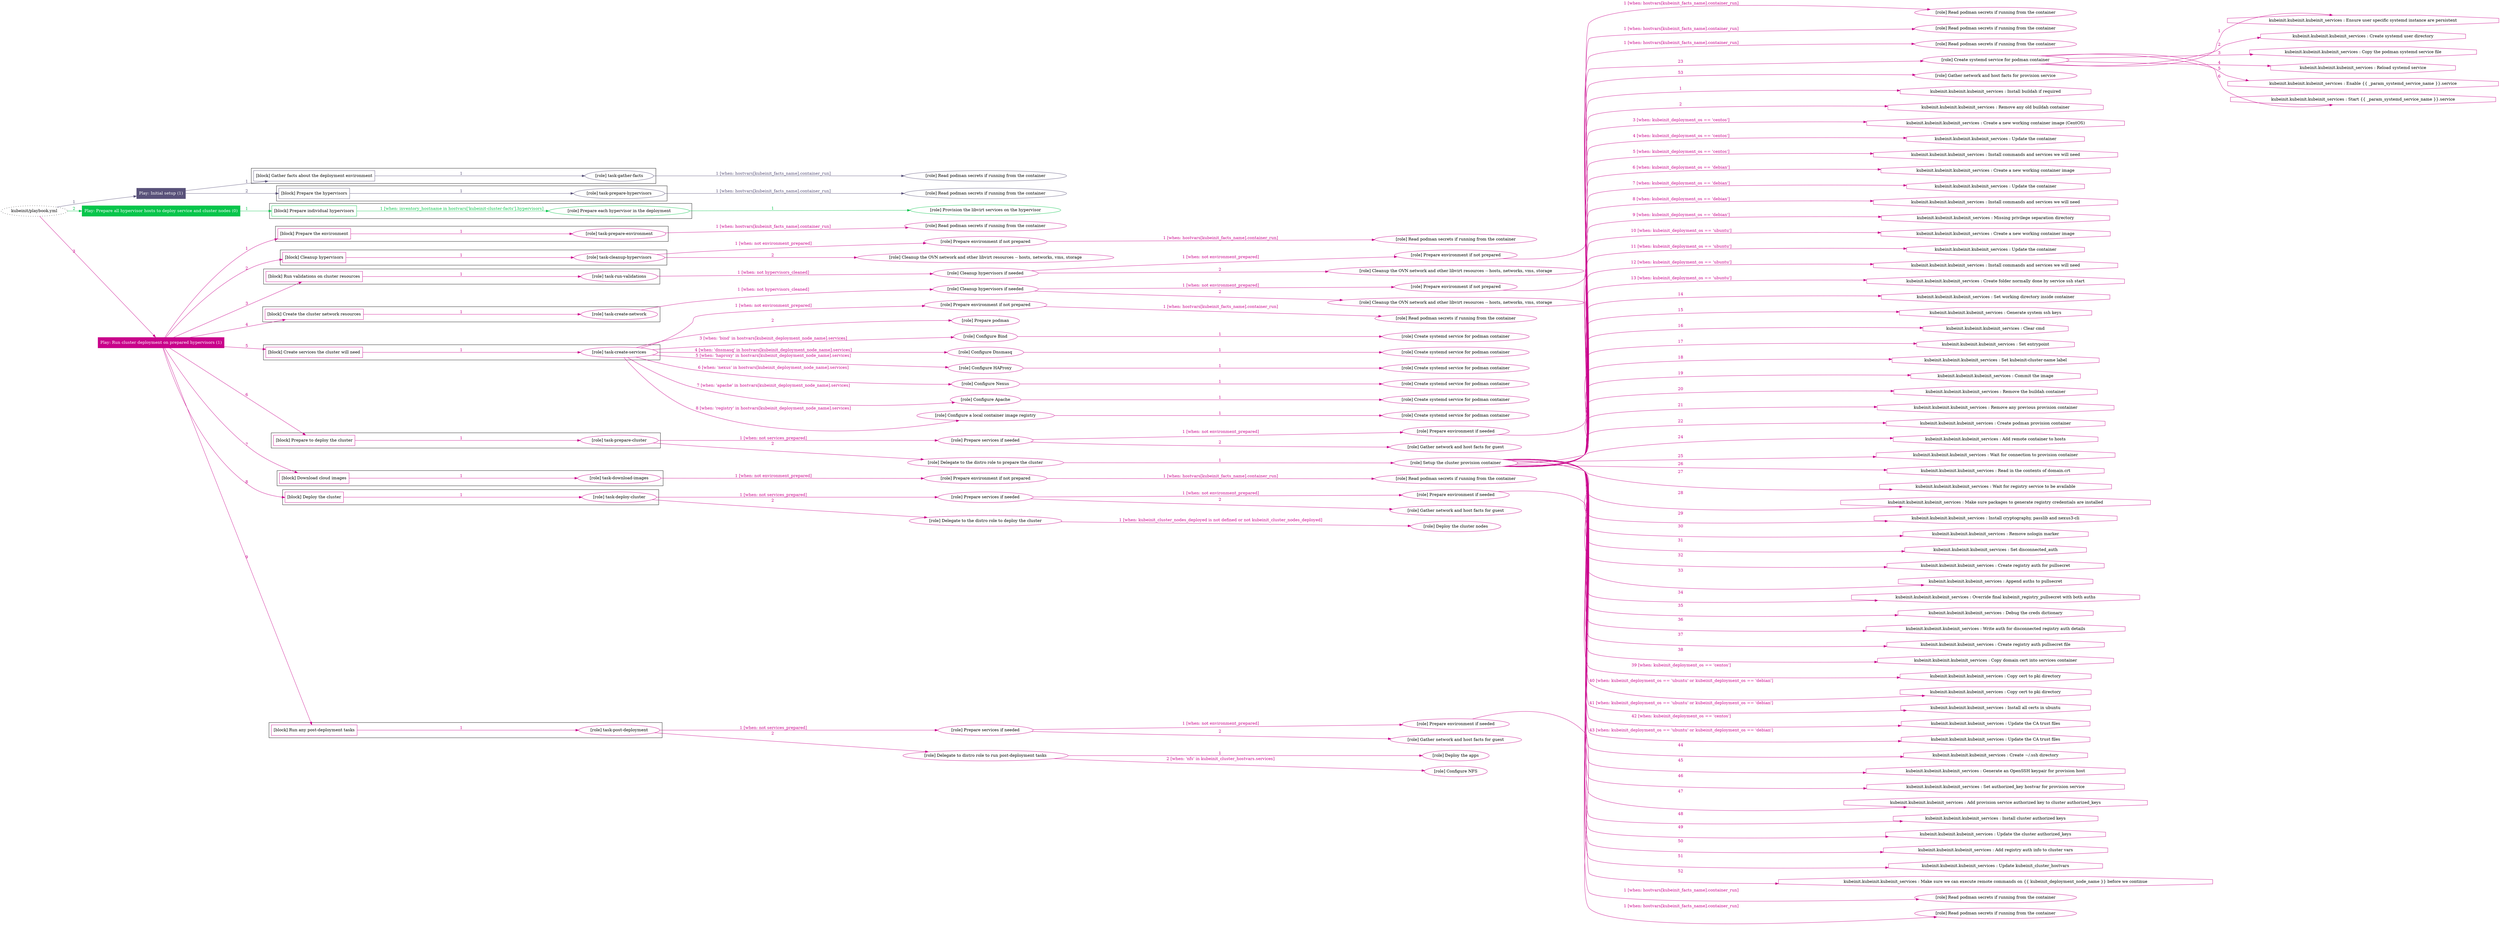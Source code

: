 digraph {
	graph [concentrate=true ordering=in rankdir=LR ratio=fill]
	edge [esep=5 sep=10]
	"kubeinit/playbook.yml" [id=root_node style=dotted]
	play_e8acb71a [label="Play: Initial setup (1)" color="#59527a" fontcolor="#ffffff" id=play_e8acb71a shape=box style=filled tooltip=localhost]
	"kubeinit/playbook.yml" -> play_e8acb71a [label="1 " color="#59527a" fontcolor="#59527a" id=edge_04ae79e9 labeltooltip="1 " tooltip="1 "]
	subgraph "Read podman secrets if running from the container" {
		role_85c085fc [label="[role] Read podman secrets if running from the container" color="#59527a" id=role_85c085fc tooltip="Read podman secrets if running from the container"]
	}
	subgraph "task-gather-facts" {
		role_94cef62d [label="[role] task-gather-facts" color="#59527a" id=role_94cef62d tooltip="task-gather-facts"]
		role_94cef62d -> role_85c085fc [label="1 [when: hostvars[kubeinit_facts_name].container_run]" color="#59527a" fontcolor="#59527a" id=edge_5eecfd73 labeltooltip="1 [when: hostvars[kubeinit_facts_name].container_run]" tooltip="1 [when: hostvars[kubeinit_facts_name].container_run]"]
	}
	subgraph "Read podman secrets if running from the container" {
		role_99d5c5dd [label="[role] Read podman secrets if running from the container" color="#59527a" id=role_99d5c5dd tooltip="Read podman secrets if running from the container"]
	}
	subgraph "task-prepare-hypervisors" {
		role_8ceea29d [label="[role] task-prepare-hypervisors" color="#59527a" id=role_8ceea29d tooltip="task-prepare-hypervisors"]
		role_8ceea29d -> role_99d5c5dd [label="1 [when: hostvars[kubeinit_facts_name].container_run]" color="#59527a" fontcolor="#59527a" id=edge_d8c82029 labeltooltip="1 [when: hostvars[kubeinit_facts_name].container_run]" tooltip="1 [when: hostvars[kubeinit_facts_name].container_run]"]
	}
	subgraph "Play: Initial setup (1)" {
		play_e8acb71a -> block_34f27c77 [label=1 color="#59527a" fontcolor="#59527a" id=edge_5ed94fa2 labeltooltip=1 tooltip=1]
		subgraph cluster_block_34f27c77 {
			block_34f27c77 [label="[block] Gather facts about the deployment environment" color="#59527a" id=block_34f27c77 labeltooltip="Gather facts about the deployment environment" shape=box tooltip="Gather facts about the deployment environment"]
			block_34f27c77 -> role_94cef62d [label="1 " color="#59527a" fontcolor="#59527a" id=edge_db95bc30 labeltooltip="1 " tooltip="1 "]
		}
		play_e8acb71a -> block_07ed4324 [label=2 color="#59527a" fontcolor="#59527a" id=edge_5781eea0 labeltooltip=2 tooltip=2]
		subgraph cluster_block_07ed4324 {
			block_07ed4324 [label="[block] Prepare the hypervisors" color="#59527a" id=block_07ed4324 labeltooltip="Prepare the hypervisors" shape=box tooltip="Prepare the hypervisors"]
			block_07ed4324 -> role_8ceea29d [label="1 " color="#59527a" fontcolor="#59527a" id=edge_f6cc3fe9 labeltooltip="1 " tooltip="1 "]
		}
	}
	play_34bfaa2c [label="Play: Prepare all hypervisor hosts to deploy service and cluster nodes (0)" color="#07c54b" fontcolor="#ffffff" id=play_34bfaa2c shape=box style=filled tooltip="Play: Prepare all hypervisor hosts to deploy service and cluster nodes (0)"]
	"kubeinit/playbook.yml" -> play_34bfaa2c [label="2 " color="#07c54b" fontcolor="#07c54b" id=edge_0a5e6252 labeltooltip="2 " tooltip="2 "]
	subgraph "Provision the libvirt services on the hypervisor" {
		role_d6852730 [label="[role] Provision the libvirt services on the hypervisor" color="#07c54b" id=role_d6852730 tooltip="Provision the libvirt services on the hypervisor"]
	}
	subgraph "Prepare each hypervisor in the deployment" {
		role_37b4a822 [label="[role] Prepare each hypervisor in the deployment" color="#07c54b" id=role_37b4a822 tooltip="Prepare each hypervisor in the deployment"]
		role_37b4a822 -> role_d6852730 [label="1 " color="#07c54b" fontcolor="#07c54b" id=edge_d224082a labeltooltip="1 " tooltip="1 "]
	}
	subgraph "Play: Prepare all hypervisor hosts to deploy service and cluster nodes (0)" {
		play_34bfaa2c -> block_7f827567 [label=1 color="#07c54b" fontcolor="#07c54b" id=edge_8710c0f6 labeltooltip=1 tooltip=1]
		subgraph cluster_block_7f827567 {
			block_7f827567 [label="[block] Prepare individual hypervisors" color="#07c54b" id=block_7f827567 labeltooltip="Prepare individual hypervisors" shape=box tooltip="Prepare individual hypervisors"]
			block_7f827567 -> role_37b4a822 [label="1 [when: inventory_hostname in hostvars['kubeinit-cluster-facts'].hypervisors]" color="#07c54b" fontcolor="#07c54b" id=edge_b2012b34 labeltooltip="1 [when: inventory_hostname in hostvars['kubeinit-cluster-facts'].hypervisors]" tooltip="1 [when: inventory_hostname in hostvars['kubeinit-cluster-facts'].hypervisors]"]
		}
	}
	play_af6c6b44 [label="Play: Run cluster deployment on prepared hypervisors (1)" color="#c9038b" fontcolor="#ffffff" id=play_af6c6b44 shape=box style=filled tooltip=localhost]
	"kubeinit/playbook.yml" -> play_af6c6b44 [label="3 " color="#c9038b" fontcolor="#c9038b" id=edge_c3f3e25e labeltooltip="3 " tooltip="3 "]
	subgraph "Read podman secrets if running from the container" {
		role_37390d2e [label="[role] Read podman secrets if running from the container" color="#c9038b" id=role_37390d2e tooltip="Read podman secrets if running from the container"]
	}
	subgraph "task-prepare-environment" {
		role_90fa77bb [label="[role] task-prepare-environment" color="#c9038b" id=role_90fa77bb tooltip="task-prepare-environment"]
		role_90fa77bb -> role_37390d2e [label="1 [when: hostvars[kubeinit_facts_name].container_run]" color="#c9038b" fontcolor="#c9038b" id=edge_22d18e8d labeltooltip="1 [when: hostvars[kubeinit_facts_name].container_run]" tooltip="1 [when: hostvars[kubeinit_facts_name].container_run]"]
	}
	subgraph "Read podman secrets if running from the container" {
		role_6ac1695d [label="[role] Read podman secrets if running from the container" color="#c9038b" id=role_6ac1695d tooltip="Read podman secrets if running from the container"]
	}
	subgraph "Prepare environment if not prepared" {
		role_6205f753 [label="[role] Prepare environment if not prepared" color="#c9038b" id=role_6205f753 tooltip="Prepare environment if not prepared"]
		role_6205f753 -> role_6ac1695d [label="1 [when: hostvars[kubeinit_facts_name].container_run]" color="#c9038b" fontcolor="#c9038b" id=edge_e0bcb2d9 labeltooltip="1 [when: hostvars[kubeinit_facts_name].container_run]" tooltip="1 [when: hostvars[kubeinit_facts_name].container_run]"]
	}
	subgraph "Cleanup the OVN network and other libvirt resources -- hosts, networks, vms, storage" {
		role_aeb2d9cd [label="[role] Cleanup the OVN network and other libvirt resources -- hosts, networks, vms, storage" color="#c9038b" id=role_aeb2d9cd tooltip="Cleanup the OVN network and other libvirt resources -- hosts, networks, vms, storage"]
	}
	subgraph "task-cleanup-hypervisors" {
		role_a46d7058 [label="[role] task-cleanup-hypervisors" color="#c9038b" id=role_a46d7058 tooltip="task-cleanup-hypervisors"]
		role_a46d7058 -> role_6205f753 [label="1 [when: not environment_prepared]" color="#c9038b" fontcolor="#c9038b" id=edge_0cc5b506 labeltooltip="1 [when: not environment_prepared]" tooltip="1 [when: not environment_prepared]"]
		role_a46d7058 -> role_aeb2d9cd [label="2 " color="#c9038b" fontcolor="#c9038b" id=edge_3ece6f90 labeltooltip="2 " tooltip="2 "]
	}
	subgraph "Read podman secrets if running from the container" {
		role_a3939759 [label="[role] Read podman secrets if running from the container" color="#c9038b" id=role_a3939759 tooltip="Read podman secrets if running from the container"]
	}
	subgraph "Prepare environment if not prepared" {
		role_d9c60e5e [label="[role] Prepare environment if not prepared" color="#c9038b" id=role_d9c60e5e tooltip="Prepare environment if not prepared"]
		role_d9c60e5e -> role_a3939759 [label="1 [when: hostvars[kubeinit_facts_name].container_run]" color="#c9038b" fontcolor="#c9038b" id=edge_a1fd4cf3 labeltooltip="1 [when: hostvars[kubeinit_facts_name].container_run]" tooltip="1 [when: hostvars[kubeinit_facts_name].container_run]"]
	}
	subgraph "Cleanup the OVN network and other libvirt resources -- hosts, networks, vms, storage" {
		role_27f74be9 [label="[role] Cleanup the OVN network and other libvirt resources -- hosts, networks, vms, storage" color="#c9038b" id=role_27f74be9 tooltip="Cleanup the OVN network and other libvirt resources -- hosts, networks, vms, storage"]
	}
	subgraph "Cleanup hypervisors if needed" {
		role_e98f654a [label="[role] Cleanup hypervisors if needed" color="#c9038b" id=role_e98f654a tooltip="Cleanup hypervisors if needed"]
		role_e98f654a -> role_d9c60e5e [label="1 [when: not environment_prepared]" color="#c9038b" fontcolor="#c9038b" id=edge_9669085c labeltooltip="1 [when: not environment_prepared]" tooltip="1 [when: not environment_prepared]"]
		role_e98f654a -> role_27f74be9 [label="2 " color="#c9038b" fontcolor="#c9038b" id=edge_de8b7333 labeltooltip="2 " tooltip="2 "]
	}
	subgraph "task-run-validations" {
		role_d861fd20 [label="[role] task-run-validations" color="#c9038b" id=role_d861fd20 tooltip="task-run-validations"]
		role_d861fd20 -> role_e98f654a [label="1 [when: not hypervisors_cleaned]" color="#c9038b" fontcolor="#c9038b" id=edge_3f388830 labeltooltip="1 [when: not hypervisors_cleaned]" tooltip="1 [when: not hypervisors_cleaned]"]
	}
	subgraph "Read podman secrets if running from the container" {
		role_8753cb2b [label="[role] Read podman secrets if running from the container" color="#c9038b" id=role_8753cb2b tooltip="Read podman secrets if running from the container"]
	}
	subgraph "Prepare environment if not prepared" {
		role_11c1c342 [label="[role] Prepare environment if not prepared" color="#c9038b" id=role_11c1c342 tooltip="Prepare environment if not prepared"]
		role_11c1c342 -> role_8753cb2b [label="1 [when: hostvars[kubeinit_facts_name].container_run]" color="#c9038b" fontcolor="#c9038b" id=edge_dcea5d7b labeltooltip="1 [when: hostvars[kubeinit_facts_name].container_run]" tooltip="1 [when: hostvars[kubeinit_facts_name].container_run]"]
	}
	subgraph "Cleanup the OVN network and other libvirt resources -- hosts, networks, vms, storage" {
		role_5ddd9bc1 [label="[role] Cleanup the OVN network and other libvirt resources -- hosts, networks, vms, storage" color="#c9038b" id=role_5ddd9bc1 tooltip="Cleanup the OVN network and other libvirt resources -- hosts, networks, vms, storage"]
	}
	subgraph "Cleanup hypervisors if needed" {
		role_5e28c09a [label="[role] Cleanup hypervisors if needed" color="#c9038b" id=role_5e28c09a tooltip="Cleanup hypervisors if needed"]
		role_5e28c09a -> role_11c1c342 [label="1 [when: not environment_prepared]" color="#c9038b" fontcolor="#c9038b" id=edge_d017c93f labeltooltip="1 [when: not environment_prepared]" tooltip="1 [when: not environment_prepared]"]
		role_5e28c09a -> role_5ddd9bc1 [label="2 " color="#c9038b" fontcolor="#c9038b" id=edge_60d4c4f6 labeltooltip="2 " tooltip="2 "]
	}
	subgraph "task-create-network" {
		role_61317350 [label="[role] task-create-network" color="#c9038b" id=role_61317350 tooltip="task-create-network"]
		role_61317350 -> role_5e28c09a [label="1 [when: not hypervisors_cleaned]" color="#c9038b" fontcolor="#c9038b" id=edge_e0d0697d labeltooltip="1 [when: not hypervisors_cleaned]" tooltip="1 [when: not hypervisors_cleaned]"]
	}
	subgraph "Read podman secrets if running from the container" {
		role_cddbc033 [label="[role] Read podman secrets if running from the container" color="#c9038b" id=role_cddbc033 tooltip="Read podman secrets if running from the container"]
	}
	subgraph "Prepare environment if not prepared" {
		role_843cee05 [label="[role] Prepare environment if not prepared" color="#c9038b" id=role_843cee05 tooltip="Prepare environment if not prepared"]
		role_843cee05 -> role_cddbc033 [label="1 [when: hostvars[kubeinit_facts_name].container_run]" color="#c9038b" fontcolor="#c9038b" id=edge_19054285 labeltooltip="1 [when: hostvars[kubeinit_facts_name].container_run]" tooltip="1 [when: hostvars[kubeinit_facts_name].container_run]"]
	}
	subgraph "Prepare podman" {
		role_7d4770b9 [label="[role] Prepare podman" color="#c9038b" id=role_7d4770b9 tooltip="Prepare podman"]
	}
	subgraph "Create systemd service for podman container" {
		role_8b667b24 [label="[role] Create systemd service for podman container" color="#c9038b" id=role_8b667b24 tooltip="Create systemd service for podman container"]
	}
	subgraph "Configure Bind" {
		role_4481ee04 [label="[role] Configure Bind" color="#c9038b" id=role_4481ee04 tooltip="Configure Bind"]
		role_4481ee04 -> role_8b667b24 [label="1 " color="#c9038b" fontcolor="#c9038b" id=edge_4c59a0f2 labeltooltip="1 " tooltip="1 "]
	}
	subgraph "Create systemd service for podman container" {
		role_9cd488ee [label="[role] Create systemd service for podman container" color="#c9038b" id=role_9cd488ee tooltip="Create systemd service for podman container"]
	}
	subgraph "Configure Dnsmasq" {
		role_2404c897 [label="[role] Configure Dnsmasq" color="#c9038b" id=role_2404c897 tooltip="Configure Dnsmasq"]
		role_2404c897 -> role_9cd488ee [label="1 " color="#c9038b" fontcolor="#c9038b" id=edge_92769777 labeltooltip="1 " tooltip="1 "]
	}
	subgraph "Create systemd service for podman container" {
		role_7915685e [label="[role] Create systemd service for podman container" color="#c9038b" id=role_7915685e tooltip="Create systemd service for podman container"]
	}
	subgraph "Configure HAProxy" {
		role_b7b61ef8 [label="[role] Configure HAProxy" color="#c9038b" id=role_b7b61ef8 tooltip="Configure HAProxy"]
		role_b7b61ef8 -> role_7915685e [label="1 " color="#c9038b" fontcolor="#c9038b" id=edge_cb78e465 labeltooltip="1 " tooltip="1 "]
	}
	subgraph "Create systemd service for podman container" {
		role_cafef977 [label="[role] Create systemd service for podman container" color="#c9038b" id=role_cafef977 tooltip="Create systemd service for podman container"]
	}
	subgraph "Configure Nexus" {
		role_2f4d854b [label="[role] Configure Nexus" color="#c9038b" id=role_2f4d854b tooltip="Configure Nexus"]
		role_2f4d854b -> role_cafef977 [label="1 " color="#c9038b" fontcolor="#c9038b" id=edge_6e447ded labeltooltip="1 " tooltip="1 "]
	}
	subgraph "Create systemd service for podman container" {
		role_9b9634dd [label="[role] Create systemd service for podman container" color="#c9038b" id=role_9b9634dd tooltip="Create systemd service for podman container"]
	}
	subgraph "Configure Apache" {
		role_63d225cb [label="[role] Configure Apache" color="#c9038b" id=role_63d225cb tooltip="Configure Apache"]
		role_63d225cb -> role_9b9634dd [label="1 " color="#c9038b" fontcolor="#c9038b" id=edge_f562800a labeltooltip="1 " tooltip="1 "]
	}
	subgraph "Create systemd service for podman container" {
		role_3e86bbdf [label="[role] Create systemd service for podman container" color="#c9038b" id=role_3e86bbdf tooltip="Create systemd service for podman container"]
	}
	subgraph "Configure a local container image registry" {
		role_c14e3bfc [label="[role] Configure a local container image registry" color="#c9038b" id=role_c14e3bfc tooltip="Configure a local container image registry"]
		role_c14e3bfc -> role_3e86bbdf [label="1 " color="#c9038b" fontcolor="#c9038b" id=edge_0a752f1c labeltooltip="1 " tooltip="1 "]
	}
	subgraph "task-create-services" {
		role_3c91cd4d [label="[role] task-create-services" color="#c9038b" id=role_3c91cd4d tooltip="task-create-services"]
		role_3c91cd4d -> role_843cee05 [label="1 [when: not environment_prepared]" color="#c9038b" fontcolor="#c9038b" id=edge_6baf8f7a labeltooltip="1 [when: not environment_prepared]" tooltip="1 [when: not environment_prepared]"]
		role_3c91cd4d -> role_7d4770b9 [label="2 " color="#c9038b" fontcolor="#c9038b" id=edge_9471d062 labeltooltip="2 " tooltip="2 "]
		role_3c91cd4d -> role_4481ee04 [label="3 [when: 'bind' in hostvars[kubeinit_deployment_node_name].services]" color="#c9038b" fontcolor="#c9038b" id=edge_2fd60490 labeltooltip="3 [when: 'bind' in hostvars[kubeinit_deployment_node_name].services]" tooltip="3 [when: 'bind' in hostvars[kubeinit_deployment_node_name].services]"]
		role_3c91cd4d -> role_2404c897 [label="4 [when: 'dnsmasq' in hostvars[kubeinit_deployment_node_name].services]" color="#c9038b" fontcolor="#c9038b" id=edge_b24af7c3 labeltooltip="4 [when: 'dnsmasq' in hostvars[kubeinit_deployment_node_name].services]" tooltip="4 [when: 'dnsmasq' in hostvars[kubeinit_deployment_node_name].services]"]
		role_3c91cd4d -> role_b7b61ef8 [label="5 [when: 'haproxy' in hostvars[kubeinit_deployment_node_name].services]" color="#c9038b" fontcolor="#c9038b" id=edge_8ce53206 labeltooltip="5 [when: 'haproxy' in hostvars[kubeinit_deployment_node_name].services]" tooltip="5 [when: 'haproxy' in hostvars[kubeinit_deployment_node_name].services]"]
		role_3c91cd4d -> role_2f4d854b [label="6 [when: 'nexus' in hostvars[kubeinit_deployment_node_name].services]" color="#c9038b" fontcolor="#c9038b" id=edge_519d42eb labeltooltip="6 [when: 'nexus' in hostvars[kubeinit_deployment_node_name].services]" tooltip="6 [when: 'nexus' in hostvars[kubeinit_deployment_node_name].services]"]
		role_3c91cd4d -> role_63d225cb [label="7 [when: 'apache' in hostvars[kubeinit_deployment_node_name].services]" color="#c9038b" fontcolor="#c9038b" id=edge_eeb60259 labeltooltip="7 [when: 'apache' in hostvars[kubeinit_deployment_node_name].services]" tooltip="7 [when: 'apache' in hostvars[kubeinit_deployment_node_name].services]"]
		role_3c91cd4d -> role_c14e3bfc [label="8 [when: 'registry' in hostvars[kubeinit_deployment_node_name].services]" color="#c9038b" fontcolor="#c9038b" id=edge_df0be862 labeltooltip="8 [when: 'registry' in hostvars[kubeinit_deployment_node_name].services]" tooltip="8 [when: 'registry' in hostvars[kubeinit_deployment_node_name].services]"]
	}
	subgraph "Read podman secrets if running from the container" {
		role_e5e3a44b [label="[role] Read podman secrets if running from the container" color="#c9038b" id=role_e5e3a44b tooltip="Read podman secrets if running from the container"]
	}
	subgraph "Prepare environment if needed" {
		role_a711c076 [label="[role] Prepare environment if needed" color="#c9038b" id=role_a711c076 tooltip="Prepare environment if needed"]
		role_a711c076 -> role_e5e3a44b [label="1 [when: hostvars[kubeinit_facts_name].container_run]" color="#c9038b" fontcolor="#c9038b" id=edge_77e9ff1e labeltooltip="1 [when: hostvars[kubeinit_facts_name].container_run]" tooltip="1 [when: hostvars[kubeinit_facts_name].container_run]"]
	}
	subgraph "Gather network and host facts for guest" {
		role_e992951e [label="[role] Gather network and host facts for guest" color="#c9038b" id=role_e992951e tooltip="Gather network and host facts for guest"]
	}
	subgraph "Prepare services if needed" {
		role_0e2b7358 [label="[role] Prepare services if needed" color="#c9038b" id=role_0e2b7358 tooltip="Prepare services if needed"]
		role_0e2b7358 -> role_a711c076 [label="1 [when: not environment_prepared]" color="#c9038b" fontcolor="#c9038b" id=edge_b86a7ae3 labeltooltip="1 [when: not environment_prepared]" tooltip="1 [when: not environment_prepared]"]
		role_0e2b7358 -> role_e992951e [label="2 " color="#c9038b" fontcolor="#c9038b" id=edge_2b7976de labeltooltip="2 " tooltip="2 "]
	}
	subgraph "Create systemd service for podman container" {
		role_f9f79404 [label="[role] Create systemd service for podman container" color="#c9038b" id=role_f9f79404 tooltip="Create systemd service for podman container"]
		task_cd39e658 [label="kubeinit.kubeinit.kubeinit_services : Ensure user specific systemd instance are persistent" color="#c9038b" id=task_cd39e658 shape=octagon tooltip="kubeinit.kubeinit.kubeinit_services : Ensure user specific systemd instance are persistent"]
		role_f9f79404 -> task_cd39e658 [label="1 " color="#c9038b" fontcolor="#c9038b" id=edge_8ab2af3e labeltooltip="1 " tooltip="1 "]
		task_205d893d [label="kubeinit.kubeinit.kubeinit_services : Create systemd user directory" color="#c9038b" id=task_205d893d shape=octagon tooltip="kubeinit.kubeinit.kubeinit_services : Create systemd user directory"]
		role_f9f79404 -> task_205d893d [label="2 " color="#c9038b" fontcolor="#c9038b" id=edge_ea5c8f35 labeltooltip="2 " tooltip="2 "]
		task_faa43059 [label="kubeinit.kubeinit.kubeinit_services : Copy the podman systemd service file" color="#c9038b" id=task_faa43059 shape=octagon tooltip="kubeinit.kubeinit.kubeinit_services : Copy the podman systemd service file"]
		role_f9f79404 -> task_faa43059 [label="3 " color="#c9038b" fontcolor="#c9038b" id=edge_2feae91c labeltooltip="3 " tooltip="3 "]
		task_145ed7c5 [label="kubeinit.kubeinit.kubeinit_services : Reload systemd service" color="#c9038b" id=task_145ed7c5 shape=octagon tooltip="kubeinit.kubeinit.kubeinit_services : Reload systemd service"]
		role_f9f79404 -> task_145ed7c5 [label="4 " color="#c9038b" fontcolor="#c9038b" id=edge_ab1855bd labeltooltip="4 " tooltip="4 "]
		task_df65b920 [label="kubeinit.kubeinit.kubeinit_services : Enable {{ _param_systemd_service_name }}.service" color="#c9038b" id=task_df65b920 shape=octagon tooltip="kubeinit.kubeinit.kubeinit_services : Enable {{ _param_systemd_service_name }}.service"]
		role_f9f79404 -> task_df65b920 [label="5 " color="#c9038b" fontcolor="#c9038b" id=edge_a747030b labeltooltip="5 " tooltip="5 "]
		task_301b86af [label="kubeinit.kubeinit.kubeinit_services : Start {{ _param_systemd_service_name }}.service" color="#c9038b" id=task_301b86af shape=octagon tooltip="kubeinit.kubeinit.kubeinit_services : Start {{ _param_systemd_service_name }}.service"]
		role_f9f79404 -> task_301b86af [label="6 " color="#c9038b" fontcolor="#c9038b" id=edge_d97087a1 labeltooltip="6 " tooltip="6 "]
	}
	subgraph "Gather network and host facts for provision service" {
		role_b4432d7b [label="[role] Gather network and host facts for provision service" color="#c9038b" id=role_b4432d7b tooltip="Gather network and host facts for provision service"]
	}
	subgraph "Setup the cluster provision container" {
		role_da38cc1d [label="[role] Setup the cluster provision container" color="#c9038b" id=role_da38cc1d tooltip="Setup the cluster provision container"]
		task_be903e0b [label="kubeinit.kubeinit.kubeinit_services : Install buildah if required" color="#c9038b" id=task_be903e0b shape=octagon tooltip="kubeinit.kubeinit.kubeinit_services : Install buildah if required"]
		role_da38cc1d -> task_be903e0b [label="1 " color="#c9038b" fontcolor="#c9038b" id=edge_7fb84418 labeltooltip="1 " tooltip="1 "]
		task_8dc65b99 [label="kubeinit.kubeinit.kubeinit_services : Remove any old buildah container" color="#c9038b" id=task_8dc65b99 shape=octagon tooltip="kubeinit.kubeinit.kubeinit_services : Remove any old buildah container"]
		role_da38cc1d -> task_8dc65b99 [label="2 " color="#c9038b" fontcolor="#c9038b" id=edge_f75f32d3 labeltooltip="2 " tooltip="2 "]
		task_b3ff3862 [label="kubeinit.kubeinit.kubeinit_services : Create a new working container image (CentOS)" color="#c9038b" id=task_b3ff3862 shape=octagon tooltip="kubeinit.kubeinit.kubeinit_services : Create a new working container image (CentOS)"]
		role_da38cc1d -> task_b3ff3862 [label="3 [when: kubeinit_deployment_os == 'centos']" color="#c9038b" fontcolor="#c9038b" id=edge_20a32a3f labeltooltip="3 [when: kubeinit_deployment_os == 'centos']" tooltip="3 [when: kubeinit_deployment_os == 'centos']"]
		task_67c78f25 [label="kubeinit.kubeinit.kubeinit_services : Update the container" color="#c9038b" id=task_67c78f25 shape=octagon tooltip="kubeinit.kubeinit.kubeinit_services : Update the container"]
		role_da38cc1d -> task_67c78f25 [label="4 [when: kubeinit_deployment_os == 'centos']" color="#c9038b" fontcolor="#c9038b" id=edge_df42ca97 labeltooltip="4 [when: kubeinit_deployment_os == 'centos']" tooltip="4 [when: kubeinit_deployment_os == 'centos']"]
		task_91bd52c9 [label="kubeinit.kubeinit.kubeinit_services : Install commands and services we will need" color="#c9038b" id=task_91bd52c9 shape=octagon tooltip="kubeinit.kubeinit.kubeinit_services : Install commands and services we will need"]
		role_da38cc1d -> task_91bd52c9 [label="5 [when: kubeinit_deployment_os == 'centos']" color="#c9038b" fontcolor="#c9038b" id=edge_794564ab labeltooltip="5 [when: kubeinit_deployment_os == 'centos']" tooltip="5 [when: kubeinit_deployment_os == 'centos']"]
		task_18e39732 [label="kubeinit.kubeinit.kubeinit_services : Create a new working container image" color="#c9038b" id=task_18e39732 shape=octagon tooltip="kubeinit.kubeinit.kubeinit_services : Create a new working container image"]
		role_da38cc1d -> task_18e39732 [label="6 [when: kubeinit_deployment_os == 'debian']" color="#c9038b" fontcolor="#c9038b" id=edge_c8d7001e labeltooltip="6 [when: kubeinit_deployment_os == 'debian']" tooltip="6 [when: kubeinit_deployment_os == 'debian']"]
		task_7135b223 [label="kubeinit.kubeinit.kubeinit_services : Update the container" color="#c9038b" id=task_7135b223 shape=octagon tooltip="kubeinit.kubeinit.kubeinit_services : Update the container"]
		role_da38cc1d -> task_7135b223 [label="7 [when: kubeinit_deployment_os == 'debian']" color="#c9038b" fontcolor="#c9038b" id=edge_9e6f55b6 labeltooltip="7 [when: kubeinit_deployment_os == 'debian']" tooltip="7 [when: kubeinit_deployment_os == 'debian']"]
		task_e41bb13c [label="kubeinit.kubeinit.kubeinit_services : Install commands and services we will need" color="#c9038b" id=task_e41bb13c shape=octagon tooltip="kubeinit.kubeinit.kubeinit_services : Install commands and services we will need"]
		role_da38cc1d -> task_e41bb13c [label="8 [when: kubeinit_deployment_os == 'debian']" color="#c9038b" fontcolor="#c9038b" id=edge_1353d72d labeltooltip="8 [when: kubeinit_deployment_os == 'debian']" tooltip="8 [when: kubeinit_deployment_os == 'debian']"]
		task_555e00ac [label="kubeinit.kubeinit.kubeinit_services : Missing privilege separation directory" color="#c9038b" id=task_555e00ac shape=octagon tooltip="kubeinit.kubeinit.kubeinit_services : Missing privilege separation directory"]
		role_da38cc1d -> task_555e00ac [label="9 [when: kubeinit_deployment_os == 'debian']" color="#c9038b" fontcolor="#c9038b" id=edge_b33a365b labeltooltip="9 [when: kubeinit_deployment_os == 'debian']" tooltip="9 [when: kubeinit_deployment_os == 'debian']"]
		task_7b5893a8 [label="kubeinit.kubeinit.kubeinit_services : Create a new working container image" color="#c9038b" id=task_7b5893a8 shape=octagon tooltip="kubeinit.kubeinit.kubeinit_services : Create a new working container image"]
		role_da38cc1d -> task_7b5893a8 [label="10 [when: kubeinit_deployment_os == 'ubuntu']" color="#c9038b" fontcolor="#c9038b" id=edge_0a8e8163 labeltooltip="10 [when: kubeinit_deployment_os == 'ubuntu']" tooltip="10 [when: kubeinit_deployment_os == 'ubuntu']"]
		task_92fd73c4 [label="kubeinit.kubeinit.kubeinit_services : Update the container" color="#c9038b" id=task_92fd73c4 shape=octagon tooltip="kubeinit.kubeinit.kubeinit_services : Update the container"]
		role_da38cc1d -> task_92fd73c4 [label="11 [when: kubeinit_deployment_os == 'ubuntu']" color="#c9038b" fontcolor="#c9038b" id=edge_d652506e labeltooltip="11 [when: kubeinit_deployment_os == 'ubuntu']" tooltip="11 [when: kubeinit_deployment_os == 'ubuntu']"]
		task_53e2e5c6 [label="kubeinit.kubeinit.kubeinit_services : Install commands and services we will need" color="#c9038b" id=task_53e2e5c6 shape=octagon tooltip="kubeinit.kubeinit.kubeinit_services : Install commands and services we will need"]
		role_da38cc1d -> task_53e2e5c6 [label="12 [when: kubeinit_deployment_os == 'ubuntu']" color="#c9038b" fontcolor="#c9038b" id=edge_69f1c8a1 labeltooltip="12 [when: kubeinit_deployment_os == 'ubuntu']" tooltip="12 [when: kubeinit_deployment_os == 'ubuntu']"]
		task_1108f2f8 [label="kubeinit.kubeinit.kubeinit_services : Create folder normally done by service ssh start" color="#c9038b" id=task_1108f2f8 shape=octagon tooltip="kubeinit.kubeinit.kubeinit_services : Create folder normally done by service ssh start"]
		role_da38cc1d -> task_1108f2f8 [label="13 [when: kubeinit_deployment_os == 'ubuntu']" color="#c9038b" fontcolor="#c9038b" id=edge_b266f615 labeltooltip="13 [when: kubeinit_deployment_os == 'ubuntu']" tooltip="13 [when: kubeinit_deployment_os == 'ubuntu']"]
		task_ae2082ab [label="kubeinit.kubeinit.kubeinit_services : Set working directory inside container" color="#c9038b" id=task_ae2082ab shape=octagon tooltip="kubeinit.kubeinit.kubeinit_services : Set working directory inside container"]
		role_da38cc1d -> task_ae2082ab [label="14 " color="#c9038b" fontcolor="#c9038b" id=edge_02472bb1 labeltooltip="14 " tooltip="14 "]
		task_ca21308d [label="kubeinit.kubeinit.kubeinit_services : Generate system ssh keys" color="#c9038b" id=task_ca21308d shape=octagon tooltip="kubeinit.kubeinit.kubeinit_services : Generate system ssh keys"]
		role_da38cc1d -> task_ca21308d [label="15 " color="#c9038b" fontcolor="#c9038b" id=edge_4fb95751 labeltooltip="15 " tooltip="15 "]
		task_ab2cc107 [label="kubeinit.kubeinit.kubeinit_services : Clear cmd" color="#c9038b" id=task_ab2cc107 shape=octagon tooltip="kubeinit.kubeinit.kubeinit_services : Clear cmd"]
		role_da38cc1d -> task_ab2cc107 [label="16 " color="#c9038b" fontcolor="#c9038b" id=edge_3734eec0 labeltooltip="16 " tooltip="16 "]
		task_ba2fb5e8 [label="kubeinit.kubeinit.kubeinit_services : Set entrypoint" color="#c9038b" id=task_ba2fb5e8 shape=octagon tooltip="kubeinit.kubeinit.kubeinit_services : Set entrypoint"]
		role_da38cc1d -> task_ba2fb5e8 [label="17 " color="#c9038b" fontcolor="#c9038b" id=edge_f12609fc labeltooltip="17 " tooltip="17 "]
		task_ee0c6f22 [label="kubeinit.kubeinit.kubeinit_services : Set kubeinit-cluster-name label" color="#c9038b" id=task_ee0c6f22 shape=octagon tooltip="kubeinit.kubeinit.kubeinit_services : Set kubeinit-cluster-name label"]
		role_da38cc1d -> task_ee0c6f22 [label="18 " color="#c9038b" fontcolor="#c9038b" id=edge_98a72f20 labeltooltip="18 " tooltip="18 "]
		task_54d21352 [label="kubeinit.kubeinit.kubeinit_services : Commit the image" color="#c9038b" id=task_54d21352 shape=octagon tooltip="kubeinit.kubeinit.kubeinit_services : Commit the image"]
		role_da38cc1d -> task_54d21352 [label="19 " color="#c9038b" fontcolor="#c9038b" id=edge_4d78b9d0 labeltooltip="19 " tooltip="19 "]
		task_f482a00d [label="kubeinit.kubeinit.kubeinit_services : Remove the buildah container" color="#c9038b" id=task_f482a00d shape=octagon tooltip="kubeinit.kubeinit.kubeinit_services : Remove the buildah container"]
		role_da38cc1d -> task_f482a00d [label="20 " color="#c9038b" fontcolor="#c9038b" id=edge_2e656027 labeltooltip="20 " tooltip="20 "]
		task_6a81b7e0 [label="kubeinit.kubeinit.kubeinit_services : Remove any previous provision container" color="#c9038b" id=task_6a81b7e0 shape=octagon tooltip="kubeinit.kubeinit.kubeinit_services : Remove any previous provision container"]
		role_da38cc1d -> task_6a81b7e0 [label="21 " color="#c9038b" fontcolor="#c9038b" id=edge_94a38bc6 labeltooltip="21 " tooltip="21 "]
		task_cf744372 [label="kubeinit.kubeinit.kubeinit_services : Create podman provision container" color="#c9038b" id=task_cf744372 shape=octagon tooltip="kubeinit.kubeinit.kubeinit_services : Create podman provision container"]
		role_da38cc1d -> task_cf744372 [label="22 " color="#c9038b" fontcolor="#c9038b" id=edge_60fc861b labeltooltip="22 " tooltip="22 "]
		role_da38cc1d -> role_f9f79404 [label="23 " color="#c9038b" fontcolor="#c9038b" id=edge_f661ab2a labeltooltip="23 " tooltip="23 "]
		task_4ce164c5 [label="kubeinit.kubeinit.kubeinit_services : Add remote container to hosts" color="#c9038b" id=task_4ce164c5 shape=octagon tooltip="kubeinit.kubeinit.kubeinit_services : Add remote container to hosts"]
		role_da38cc1d -> task_4ce164c5 [label="24 " color="#c9038b" fontcolor="#c9038b" id=edge_29c95266 labeltooltip="24 " tooltip="24 "]
		task_25bb9782 [label="kubeinit.kubeinit.kubeinit_services : Wait for connection to provision container" color="#c9038b" id=task_25bb9782 shape=octagon tooltip="kubeinit.kubeinit.kubeinit_services : Wait for connection to provision container"]
		role_da38cc1d -> task_25bb9782 [label="25 " color="#c9038b" fontcolor="#c9038b" id=edge_5346503e labeltooltip="25 " tooltip="25 "]
		task_388c3030 [label="kubeinit.kubeinit.kubeinit_services : Read in the contents of domain.crt" color="#c9038b" id=task_388c3030 shape=octagon tooltip="kubeinit.kubeinit.kubeinit_services : Read in the contents of domain.crt"]
		role_da38cc1d -> task_388c3030 [label="26 " color="#c9038b" fontcolor="#c9038b" id=edge_d3457211 labeltooltip="26 " tooltip="26 "]
		task_cc6ad4fa [label="kubeinit.kubeinit.kubeinit_services : Wait for registry service to be available" color="#c9038b" id=task_cc6ad4fa shape=octagon tooltip="kubeinit.kubeinit.kubeinit_services : Wait for registry service to be available"]
		role_da38cc1d -> task_cc6ad4fa [label="27 " color="#c9038b" fontcolor="#c9038b" id=edge_b0fd7e22 labeltooltip="27 " tooltip="27 "]
		task_4eb0bd52 [label="kubeinit.kubeinit.kubeinit_services : Make sure packages to generate registry credentials are installed" color="#c9038b" id=task_4eb0bd52 shape=octagon tooltip="kubeinit.kubeinit.kubeinit_services : Make sure packages to generate registry credentials are installed"]
		role_da38cc1d -> task_4eb0bd52 [label="28 " color="#c9038b" fontcolor="#c9038b" id=edge_d1c80ab5 labeltooltip="28 " tooltip="28 "]
		task_07cb2adf [label="kubeinit.kubeinit.kubeinit_services : Install cryptography, passlib and nexus3-cli" color="#c9038b" id=task_07cb2adf shape=octagon tooltip="kubeinit.kubeinit.kubeinit_services : Install cryptography, passlib and nexus3-cli"]
		role_da38cc1d -> task_07cb2adf [label="29 " color="#c9038b" fontcolor="#c9038b" id=edge_958ebee5 labeltooltip="29 " tooltip="29 "]
		task_05d1f841 [label="kubeinit.kubeinit.kubeinit_services : Remove nologin marker" color="#c9038b" id=task_05d1f841 shape=octagon tooltip="kubeinit.kubeinit.kubeinit_services : Remove nologin marker"]
		role_da38cc1d -> task_05d1f841 [label="30 " color="#c9038b" fontcolor="#c9038b" id=edge_08bf19aa labeltooltip="30 " tooltip="30 "]
		task_9c708bd1 [label="kubeinit.kubeinit.kubeinit_services : Set disconnected_auth" color="#c9038b" id=task_9c708bd1 shape=octagon tooltip="kubeinit.kubeinit.kubeinit_services : Set disconnected_auth"]
		role_da38cc1d -> task_9c708bd1 [label="31 " color="#c9038b" fontcolor="#c9038b" id=edge_e2156ee6 labeltooltip="31 " tooltip="31 "]
		task_54b187eb [label="kubeinit.kubeinit.kubeinit_services : Create registry auth for pullsecret" color="#c9038b" id=task_54b187eb shape=octagon tooltip="kubeinit.kubeinit.kubeinit_services : Create registry auth for pullsecret"]
		role_da38cc1d -> task_54b187eb [label="32 " color="#c9038b" fontcolor="#c9038b" id=edge_12c1140f labeltooltip="32 " tooltip="32 "]
		task_0e987c87 [label="kubeinit.kubeinit.kubeinit_services : Append auths to pullsecret" color="#c9038b" id=task_0e987c87 shape=octagon tooltip="kubeinit.kubeinit.kubeinit_services : Append auths to pullsecret"]
		role_da38cc1d -> task_0e987c87 [label="33 " color="#c9038b" fontcolor="#c9038b" id=edge_a61d1578 labeltooltip="33 " tooltip="33 "]
		task_022ffb7b [label="kubeinit.kubeinit.kubeinit_services : Override final kubeinit_registry_pullsecret with both auths" color="#c9038b" id=task_022ffb7b shape=octagon tooltip="kubeinit.kubeinit.kubeinit_services : Override final kubeinit_registry_pullsecret with both auths"]
		role_da38cc1d -> task_022ffb7b [label="34 " color="#c9038b" fontcolor="#c9038b" id=edge_eb5137ac labeltooltip="34 " tooltip="34 "]
		task_67586835 [label="kubeinit.kubeinit.kubeinit_services : Debug the creds dictionary" color="#c9038b" id=task_67586835 shape=octagon tooltip="kubeinit.kubeinit.kubeinit_services : Debug the creds dictionary"]
		role_da38cc1d -> task_67586835 [label="35 " color="#c9038b" fontcolor="#c9038b" id=edge_9e8bec59 labeltooltip="35 " tooltip="35 "]
		task_6f3bfc2b [label="kubeinit.kubeinit.kubeinit_services : Write auth for disconnected registry auth details" color="#c9038b" id=task_6f3bfc2b shape=octagon tooltip="kubeinit.kubeinit.kubeinit_services : Write auth for disconnected registry auth details"]
		role_da38cc1d -> task_6f3bfc2b [label="36 " color="#c9038b" fontcolor="#c9038b" id=edge_0a2bbec4 labeltooltip="36 " tooltip="36 "]
		task_3310e3d4 [label="kubeinit.kubeinit.kubeinit_services : Create registry auth pullsecret file" color="#c9038b" id=task_3310e3d4 shape=octagon tooltip="kubeinit.kubeinit.kubeinit_services : Create registry auth pullsecret file"]
		role_da38cc1d -> task_3310e3d4 [label="37 " color="#c9038b" fontcolor="#c9038b" id=edge_b7b1aa7d labeltooltip="37 " tooltip="37 "]
		task_81276b7a [label="kubeinit.kubeinit.kubeinit_services : Copy domain cert into services container" color="#c9038b" id=task_81276b7a shape=octagon tooltip="kubeinit.kubeinit.kubeinit_services : Copy domain cert into services container"]
		role_da38cc1d -> task_81276b7a [label="38 " color="#c9038b" fontcolor="#c9038b" id=edge_b3bd6566 labeltooltip="38 " tooltip="38 "]
		task_aa3aec19 [label="kubeinit.kubeinit.kubeinit_services : Copy cert to pki directory" color="#c9038b" id=task_aa3aec19 shape=octagon tooltip="kubeinit.kubeinit.kubeinit_services : Copy cert to pki directory"]
		role_da38cc1d -> task_aa3aec19 [label="39 [when: kubeinit_deployment_os == 'centos']" color="#c9038b" fontcolor="#c9038b" id=edge_6fdac14c labeltooltip="39 [when: kubeinit_deployment_os == 'centos']" tooltip="39 [when: kubeinit_deployment_os == 'centos']"]
		task_25db086c [label="kubeinit.kubeinit.kubeinit_services : Copy cert to pki directory" color="#c9038b" id=task_25db086c shape=octagon tooltip="kubeinit.kubeinit.kubeinit_services : Copy cert to pki directory"]
		role_da38cc1d -> task_25db086c [label="40 [when: kubeinit_deployment_os == 'ubuntu' or kubeinit_deployment_os == 'debian']" color="#c9038b" fontcolor="#c9038b" id=edge_9945994e labeltooltip="40 [when: kubeinit_deployment_os == 'ubuntu' or kubeinit_deployment_os == 'debian']" tooltip="40 [when: kubeinit_deployment_os == 'ubuntu' or kubeinit_deployment_os == 'debian']"]
		task_256ff499 [label="kubeinit.kubeinit.kubeinit_services : Install all certs in ubuntu" color="#c9038b" id=task_256ff499 shape=octagon tooltip="kubeinit.kubeinit.kubeinit_services : Install all certs in ubuntu"]
		role_da38cc1d -> task_256ff499 [label="41 [when: kubeinit_deployment_os == 'ubuntu' or kubeinit_deployment_os == 'debian']" color="#c9038b" fontcolor="#c9038b" id=edge_0d80382f labeltooltip="41 [when: kubeinit_deployment_os == 'ubuntu' or kubeinit_deployment_os == 'debian']" tooltip="41 [when: kubeinit_deployment_os == 'ubuntu' or kubeinit_deployment_os == 'debian']"]
		task_ef11022f [label="kubeinit.kubeinit.kubeinit_services : Update the CA trust files" color="#c9038b" id=task_ef11022f shape=octagon tooltip="kubeinit.kubeinit.kubeinit_services : Update the CA trust files"]
		role_da38cc1d -> task_ef11022f [label="42 [when: kubeinit_deployment_os == 'centos']" color="#c9038b" fontcolor="#c9038b" id=edge_1412669f labeltooltip="42 [when: kubeinit_deployment_os == 'centos']" tooltip="42 [when: kubeinit_deployment_os == 'centos']"]
		task_19e59593 [label="kubeinit.kubeinit.kubeinit_services : Update the CA trust files" color="#c9038b" id=task_19e59593 shape=octagon tooltip="kubeinit.kubeinit.kubeinit_services : Update the CA trust files"]
		role_da38cc1d -> task_19e59593 [label="43 [when: kubeinit_deployment_os == 'ubuntu' or kubeinit_deployment_os == 'debian']" color="#c9038b" fontcolor="#c9038b" id=edge_a933b248 labeltooltip="43 [when: kubeinit_deployment_os == 'ubuntu' or kubeinit_deployment_os == 'debian']" tooltip="43 [when: kubeinit_deployment_os == 'ubuntu' or kubeinit_deployment_os == 'debian']"]
		task_b12a07d9 [label="kubeinit.kubeinit.kubeinit_services : Create ~/.ssh directory" color="#c9038b" id=task_b12a07d9 shape=octagon tooltip="kubeinit.kubeinit.kubeinit_services : Create ~/.ssh directory"]
		role_da38cc1d -> task_b12a07d9 [label="44 " color="#c9038b" fontcolor="#c9038b" id=edge_cea8a801 labeltooltip="44 " tooltip="44 "]
		task_6d0a4758 [label="kubeinit.kubeinit.kubeinit_services : Generate an OpenSSH keypair for provision host" color="#c9038b" id=task_6d0a4758 shape=octagon tooltip="kubeinit.kubeinit.kubeinit_services : Generate an OpenSSH keypair for provision host"]
		role_da38cc1d -> task_6d0a4758 [label="45 " color="#c9038b" fontcolor="#c9038b" id=edge_0658d94a labeltooltip="45 " tooltip="45 "]
		task_cd494988 [label="kubeinit.kubeinit.kubeinit_services : Set authorized_key hostvar for provision service" color="#c9038b" id=task_cd494988 shape=octagon tooltip="kubeinit.kubeinit.kubeinit_services : Set authorized_key hostvar for provision service"]
		role_da38cc1d -> task_cd494988 [label="46 " color="#c9038b" fontcolor="#c9038b" id=edge_14fb94db labeltooltip="46 " tooltip="46 "]
		task_e7666cd7 [label="kubeinit.kubeinit.kubeinit_services : Add provision service authorized key to cluster authorized_keys" color="#c9038b" id=task_e7666cd7 shape=octagon tooltip="kubeinit.kubeinit.kubeinit_services : Add provision service authorized key to cluster authorized_keys"]
		role_da38cc1d -> task_e7666cd7 [label="47 " color="#c9038b" fontcolor="#c9038b" id=edge_e1cdce1f labeltooltip="47 " tooltip="47 "]
		task_d825a9a0 [label="kubeinit.kubeinit.kubeinit_services : Install cluster authorized keys" color="#c9038b" id=task_d825a9a0 shape=octagon tooltip="kubeinit.kubeinit.kubeinit_services : Install cluster authorized keys"]
		role_da38cc1d -> task_d825a9a0 [label="48 " color="#c9038b" fontcolor="#c9038b" id=edge_50c0a23e labeltooltip="48 " tooltip="48 "]
		task_7097ca7b [label="kubeinit.kubeinit.kubeinit_services : Update the cluster authorized_keys" color="#c9038b" id=task_7097ca7b shape=octagon tooltip="kubeinit.kubeinit.kubeinit_services : Update the cluster authorized_keys"]
		role_da38cc1d -> task_7097ca7b [label="49 " color="#c9038b" fontcolor="#c9038b" id=edge_5f830be0 labeltooltip="49 " tooltip="49 "]
		task_29d7a2f1 [label="kubeinit.kubeinit.kubeinit_services : Add registry auth info to cluster vars" color="#c9038b" id=task_29d7a2f1 shape=octagon tooltip="kubeinit.kubeinit.kubeinit_services : Add registry auth info to cluster vars"]
		role_da38cc1d -> task_29d7a2f1 [label="50 " color="#c9038b" fontcolor="#c9038b" id=edge_661de1fe labeltooltip="50 " tooltip="50 "]
		task_df8ddb11 [label="kubeinit.kubeinit.kubeinit_services : Update kubeinit_cluster_hostvars" color="#c9038b" id=task_df8ddb11 shape=octagon tooltip="kubeinit.kubeinit.kubeinit_services : Update kubeinit_cluster_hostvars"]
		role_da38cc1d -> task_df8ddb11 [label="51 " color="#c9038b" fontcolor="#c9038b" id=edge_6973c2d4 labeltooltip="51 " tooltip="51 "]
		task_a87e9d81 [label="kubeinit.kubeinit.kubeinit_services : Make sure we can execute remote commands on {{ kubeinit_deployment_node_name }} before we continue" color="#c9038b" id=task_a87e9d81 shape=octagon tooltip="kubeinit.kubeinit.kubeinit_services : Make sure we can execute remote commands on {{ kubeinit_deployment_node_name }} before we continue"]
		role_da38cc1d -> task_a87e9d81 [label="52 " color="#c9038b" fontcolor="#c9038b" id=edge_fb32cd96 labeltooltip="52 " tooltip="52 "]
		role_da38cc1d -> role_b4432d7b [label="53 " color="#c9038b" fontcolor="#c9038b" id=edge_6f455d0d labeltooltip="53 " tooltip="53 "]
	}
	subgraph "Delegate to the distro role to prepare the cluster" {
		role_63ba8646 [label="[role] Delegate to the distro role to prepare the cluster" color="#c9038b" id=role_63ba8646 tooltip="Delegate to the distro role to prepare the cluster"]
		role_63ba8646 -> role_da38cc1d [label="1 " color="#c9038b" fontcolor="#c9038b" id=edge_97086739 labeltooltip="1 " tooltip="1 "]
	}
	subgraph "task-prepare-cluster" {
		role_8d593d2d [label="[role] task-prepare-cluster" color="#c9038b" id=role_8d593d2d tooltip="task-prepare-cluster"]
		role_8d593d2d -> role_0e2b7358 [label="1 [when: not services_prepared]" color="#c9038b" fontcolor="#c9038b" id=edge_c108ec1d labeltooltip="1 [when: not services_prepared]" tooltip="1 [when: not services_prepared]"]
		role_8d593d2d -> role_63ba8646 [label="2 " color="#c9038b" fontcolor="#c9038b" id=edge_bc45255a labeltooltip="2 " tooltip="2 "]
	}
	subgraph "Read podman secrets if running from the container" {
		role_87e8f38c [label="[role] Read podman secrets if running from the container" color="#c9038b" id=role_87e8f38c tooltip="Read podman secrets if running from the container"]
	}
	subgraph "Prepare environment if not prepared" {
		role_ad2a2ae6 [label="[role] Prepare environment if not prepared" color="#c9038b" id=role_ad2a2ae6 tooltip="Prepare environment if not prepared"]
		role_ad2a2ae6 -> role_87e8f38c [label="1 [when: hostvars[kubeinit_facts_name].container_run]" color="#c9038b" fontcolor="#c9038b" id=edge_6ac3db5e labeltooltip="1 [when: hostvars[kubeinit_facts_name].container_run]" tooltip="1 [when: hostvars[kubeinit_facts_name].container_run]"]
	}
	subgraph "task-download-images" {
		role_3c5c61a2 [label="[role] task-download-images" color="#c9038b" id=role_3c5c61a2 tooltip="task-download-images"]
		role_3c5c61a2 -> role_ad2a2ae6 [label="1 [when: not environment_prepared]" color="#c9038b" fontcolor="#c9038b" id=edge_f12f771e labeltooltip="1 [when: not environment_prepared]" tooltip="1 [when: not environment_prepared]"]
	}
	subgraph "Read podman secrets if running from the container" {
		role_0e333992 [label="[role] Read podman secrets if running from the container" color="#c9038b" id=role_0e333992 tooltip="Read podman secrets if running from the container"]
	}
	subgraph "Prepare environment if needed" {
		role_7597e912 [label="[role] Prepare environment if needed" color="#c9038b" id=role_7597e912 tooltip="Prepare environment if needed"]
		role_7597e912 -> role_0e333992 [label="1 [when: hostvars[kubeinit_facts_name].container_run]" color="#c9038b" fontcolor="#c9038b" id=edge_e78ec80d labeltooltip="1 [when: hostvars[kubeinit_facts_name].container_run]" tooltip="1 [when: hostvars[kubeinit_facts_name].container_run]"]
	}
	subgraph "Gather network and host facts for guest" {
		role_b709355a [label="[role] Gather network and host facts for guest" color="#c9038b" id=role_b709355a tooltip="Gather network and host facts for guest"]
	}
	subgraph "Prepare services if needed" {
		role_55a75539 [label="[role] Prepare services if needed" color="#c9038b" id=role_55a75539 tooltip="Prepare services if needed"]
		role_55a75539 -> role_7597e912 [label="1 [when: not environment_prepared]" color="#c9038b" fontcolor="#c9038b" id=edge_8bc2143a labeltooltip="1 [when: not environment_prepared]" tooltip="1 [when: not environment_prepared]"]
		role_55a75539 -> role_b709355a [label="2 " color="#c9038b" fontcolor="#c9038b" id=edge_f00969a2 labeltooltip="2 " tooltip="2 "]
	}
	subgraph "Deploy the cluster nodes" {
		role_28f02412 [label="[role] Deploy the cluster nodes" color="#c9038b" id=role_28f02412 tooltip="Deploy the cluster nodes"]
	}
	subgraph "Delegate to the distro role to deploy the cluster" {
		role_a4a95420 [label="[role] Delegate to the distro role to deploy the cluster" color="#c9038b" id=role_a4a95420 tooltip="Delegate to the distro role to deploy the cluster"]
		role_a4a95420 -> role_28f02412 [label="1 [when: kubeinit_cluster_nodes_deployed is not defined or not kubeinit_cluster_nodes_deployed]" color="#c9038b" fontcolor="#c9038b" id=edge_f594d9f6 labeltooltip="1 [when: kubeinit_cluster_nodes_deployed is not defined or not kubeinit_cluster_nodes_deployed]" tooltip="1 [when: kubeinit_cluster_nodes_deployed is not defined or not kubeinit_cluster_nodes_deployed]"]
	}
	subgraph "task-deploy-cluster" {
		role_038d2dba [label="[role] task-deploy-cluster" color="#c9038b" id=role_038d2dba tooltip="task-deploy-cluster"]
		role_038d2dba -> role_55a75539 [label="1 [when: not services_prepared]" color="#c9038b" fontcolor="#c9038b" id=edge_cb3330b8 labeltooltip="1 [when: not services_prepared]" tooltip="1 [when: not services_prepared]"]
		role_038d2dba -> role_a4a95420 [label="2 " color="#c9038b" fontcolor="#c9038b" id=edge_c0a483b5 labeltooltip="2 " tooltip="2 "]
	}
	subgraph "Read podman secrets if running from the container" {
		role_c9fe6983 [label="[role] Read podman secrets if running from the container" color="#c9038b" id=role_c9fe6983 tooltip="Read podman secrets if running from the container"]
	}
	subgraph "Prepare environment if needed" {
		role_d56f5710 [label="[role] Prepare environment if needed" color="#c9038b" id=role_d56f5710 tooltip="Prepare environment if needed"]
		role_d56f5710 -> role_c9fe6983 [label="1 [when: hostvars[kubeinit_facts_name].container_run]" color="#c9038b" fontcolor="#c9038b" id=edge_fe2e7912 labeltooltip="1 [when: hostvars[kubeinit_facts_name].container_run]" tooltip="1 [when: hostvars[kubeinit_facts_name].container_run]"]
	}
	subgraph "Gather network and host facts for guest" {
		role_60669d8e [label="[role] Gather network and host facts for guest" color="#c9038b" id=role_60669d8e tooltip="Gather network and host facts for guest"]
	}
	subgraph "Prepare services if needed" {
		role_b6255cde [label="[role] Prepare services if needed" color="#c9038b" id=role_b6255cde tooltip="Prepare services if needed"]
		role_b6255cde -> role_d56f5710 [label="1 [when: not environment_prepared]" color="#c9038b" fontcolor="#c9038b" id=edge_09ea2208 labeltooltip="1 [when: not environment_prepared]" tooltip="1 [when: not environment_prepared]"]
		role_b6255cde -> role_60669d8e [label="2 " color="#c9038b" fontcolor="#c9038b" id=edge_541970d5 labeltooltip="2 " tooltip="2 "]
	}
	subgraph "Deploy the apps" {
		role_e06963a5 [label="[role] Deploy the apps" color="#c9038b" id=role_e06963a5 tooltip="Deploy the apps"]
	}
	subgraph "Configure NFS" {
		role_5335830d [label="[role] Configure NFS" color="#c9038b" id=role_5335830d tooltip="Configure NFS"]
	}
	subgraph "Delegate to distro role to run post-deployment tasks" {
		role_710141c2 [label="[role] Delegate to distro role to run post-deployment tasks" color="#c9038b" id=role_710141c2 tooltip="Delegate to distro role to run post-deployment tasks"]
		role_710141c2 -> role_e06963a5 [label="1 " color="#c9038b" fontcolor="#c9038b" id=edge_bd9dfa9b labeltooltip="1 " tooltip="1 "]
		role_710141c2 -> role_5335830d [label="2 [when: 'nfs' in kubeinit_cluster_hostvars.services]" color="#c9038b" fontcolor="#c9038b" id=edge_f7c0b1a6 labeltooltip="2 [when: 'nfs' in kubeinit_cluster_hostvars.services]" tooltip="2 [when: 'nfs' in kubeinit_cluster_hostvars.services]"]
	}
	subgraph "task-post-deployment" {
		role_194d41c5 [label="[role] task-post-deployment" color="#c9038b" id=role_194d41c5 tooltip="task-post-deployment"]
		role_194d41c5 -> role_b6255cde [label="1 [when: not services_prepared]" color="#c9038b" fontcolor="#c9038b" id=edge_87430d04 labeltooltip="1 [when: not services_prepared]" tooltip="1 [when: not services_prepared]"]
		role_194d41c5 -> role_710141c2 [label="2 " color="#c9038b" fontcolor="#c9038b" id=edge_d4f20121 labeltooltip="2 " tooltip="2 "]
	}
	subgraph "Play: Run cluster deployment on prepared hypervisors (1)" {
		play_af6c6b44 -> block_3ade79c2 [label=1 color="#c9038b" fontcolor="#c9038b" id=edge_d5c2af40 labeltooltip=1 tooltip=1]
		subgraph cluster_block_3ade79c2 {
			block_3ade79c2 [label="[block] Prepare the environment" color="#c9038b" id=block_3ade79c2 labeltooltip="Prepare the environment" shape=box tooltip="Prepare the environment"]
			block_3ade79c2 -> role_90fa77bb [label="1 " color="#c9038b" fontcolor="#c9038b" id=edge_cc4be71b labeltooltip="1 " tooltip="1 "]
		}
		play_af6c6b44 -> block_76f39881 [label=2 color="#c9038b" fontcolor="#c9038b" id=edge_7eae4278 labeltooltip=2 tooltip=2]
		subgraph cluster_block_76f39881 {
			block_76f39881 [label="[block] Cleanup hypervisors" color="#c9038b" id=block_76f39881 labeltooltip="Cleanup hypervisors" shape=box tooltip="Cleanup hypervisors"]
			block_76f39881 -> role_a46d7058 [label="1 " color="#c9038b" fontcolor="#c9038b" id=edge_c1386dee labeltooltip="1 " tooltip="1 "]
		}
		play_af6c6b44 -> block_df7ef037 [label=3 color="#c9038b" fontcolor="#c9038b" id=edge_055e3360 labeltooltip=3 tooltip=3]
		subgraph cluster_block_df7ef037 {
			block_df7ef037 [label="[block] Run validations on cluster resources" color="#c9038b" id=block_df7ef037 labeltooltip="Run validations on cluster resources" shape=box tooltip="Run validations on cluster resources"]
			block_df7ef037 -> role_d861fd20 [label="1 " color="#c9038b" fontcolor="#c9038b" id=edge_21a9ea72 labeltooltip="1 " tooltip="1 "]
		}
		play_af6c6b44 -> block_bcef7626 [label=4 color="#c9038b" fontcolor="#c9038b" id=edge_f0f9db34 labeltooltip=4 tooltip=4]
		subgraph cluster_block_bcef7626 {
			block_bcef7626 [label="[block] Create the cluster network resources" color="#c9038b" id=block_bcef7626 labeltooltip="Create the cluster network resources" shape=box tooltip="Create the cluster network resources"]
			block_bcef7626 -> role_61317350 [label="1 " color="#c9038b" fontcolor="#c9038b" id=edge_7a542259 labeltooltip="1 " tooltip="1 "]
		}
		play_af6c6b44 -> block_48b26910 [label=5 color="#c9038b" fontcolor="#c9038b" id=edge_562c2e87 labeltooltip=5 tooltip=5]
		subgraph cluster_block_48b26910 {
			block_48b26910 [label="[block] Create services the cluster will need" color="#c9038b" id=block_48b26910 labeltooltip="Create services the cluster will need" shape=box tooltip="Create services the cluster will need"]
			block_48b26910 -> role_3c91cd4d [label="1 " color="#c9038b" fontcolor="#c9038b" id=edge_887a0b60 labeltooltip="1 " tooltip="1 "]
		}
		play_af6c6b44 -> block_cf220dd6 [label=6 color="#c9038b" fontcolor="#c9038b" id=edge_4a6f4745 labeltooltip=6 tooltip=6]
		subgraph cluster_block_cf220dd6 {
			block_cf220dd6 [label="[block] Prepare to deploy the cluster" color="#c9038b" id=block_cf220dd6 labeltooltip="Prepare to deploy the cluster" shape=box tooltip="Prepare to deploy the cluster"]
			block_cf220dd6 -> role_8d593d2d [label="1 " color="#c9038b" fontcolor="#c9038b" id=edge_ff8f140a labeltooltip="1 " tooltip="1 "]
		}
		play_af6c6b44 -> block_c963e14b [label=7 color="#c9038b" fontcolor="#c9038b" id=edge_845fc5ba labeltooltip=7 tooltip=7]
		subgraph cluster_block_c963e14b {
			block_c963e14b [label="[block] Download cloud images" color="#c9038b" id=block_c963e14b labeltooltip="Download cloud images" shape=box tooltip="Download cloud images"]
			block_c963e14b -> role_3c5c61a2 [label="1 " color="#c9038b" fontcolor="#c9038b" id=edge_56026655 labeltooltip="1 " tooltip="1 "]
		}
		play_af6c6b44 -> block_ab5431bd [label=8 color="#c9038b" fontcolor="#c9038b" id=edge_ca6881ab labeltooltip=8 tooltip=8]
		subgraph cluster_block_ab5431bd {
			block_ab5431bd [label="[block] Deploy the cluster" color="#c9038b" id=block_ab5431bd labeltooltip="Deploy the cluster" shape=box tooltip="Deploy the cluster"]
			block_ab5431bd -> role_038d2dba [label="1 " color="#c9038b" fontcolor="#c9038b" id=edge_d0d6a349 labeltooltip="1 " tooltip="1 "]
		}
		play_af6c6b44 -> block_abce7f54 [label=9 color="#c9038b" fontcolor="#c9038b" id=edge_5bdcf005 labeltooltip=9 tooltip=9]
		subgraph cluster_block_abce7f54 {
			block_abce7f54 [label="[block] Run any post-deployment tasks" color="#c9038b" id=block_abce7f54 labeltooltip="Run any post-deployment tasks" shape=box tooltip="Run any post-deployment tasks"]
			block_abce7f54 -> role_194d41c5 [label="1 " color="#c9038b" fontcolor="#c9038b" id=edge_8643e076 labeltooltip="1 " tooltip="1 "]
		}
	}
}
